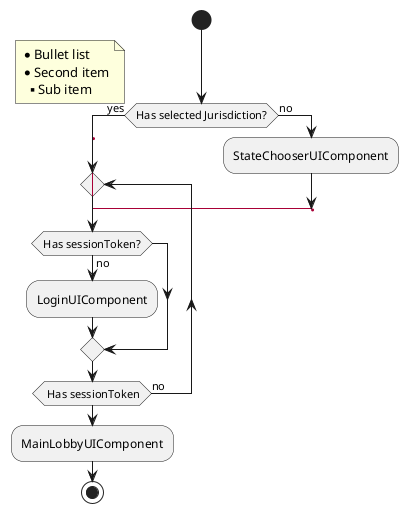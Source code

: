 @startuml

start
if (Has selected Jurisdiction?) then (yes)
  label lbl_login
  repeat
    if (Has sessionToken?) then (no)
      :LoginUIComponent;
    endif
  repeat while( Has sessionToken) is (no)
  :MainLobbyUIComponent;
  stop
else (no)
  :StateChooserUIComponent;
  goto lbl_login
endif
note left
  * Bullet list
  * Second item
  ** Sub item
end note

@enduml
